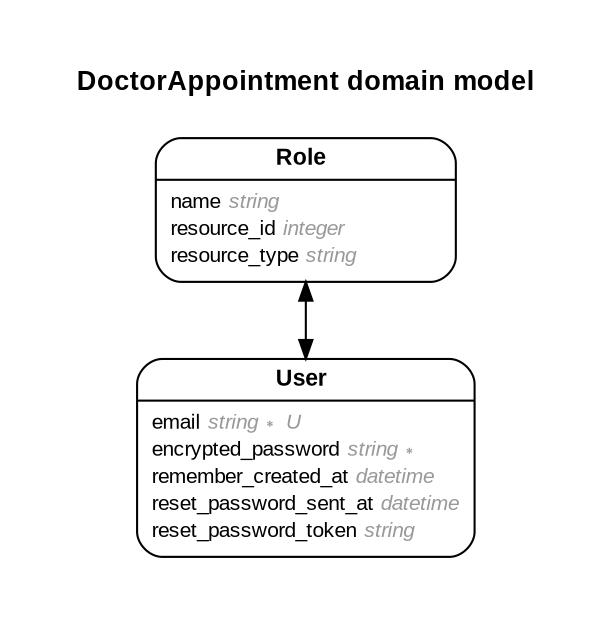 digraph DoctorAppointment {
rankdir = "LR";
ranksep = "0.5";
nodesep = "0.4";
pad = "0.4,0.4";
margin = "0,0";
concentrate = "true";
labelloc = "t";
fontsize = "13";
fontname = "Arial Bold";
splines = "spline";
node[ shape  =  "Mrecord" , fontsize  =  "10" , fontname  =  "Arial" , margin  =  "0.07,0.05" , penwidth  =  "1.0"];
edge[ fontname  =  "Arial" , fontsize  =  "7" , dir  =  "both" , arrowsize  =  "0.9" , penwidth  =  "1.0" , labelangle  =  "32" , labeldistance  =  "1.8"];
rankdir = "TB";
label = "DoctorAppointment domain model\n\n";
m_Role [label = <{<table border="0" align="center" cellspacing="0.5" cellpadding="0" width="134">
  <tr><td align="center" valign="bottom" width="130"><font face="Arial Bold" point-size="11">Role</font></td></tr>
</table>
|
<table border="0" align="left" cellspacing="2" cellpadding="0" width="134">
  <tr><td align="left" width="130" port="name">name <font face="Arial Italic" color="grey60">string</font></td></tr>
  <tr><td align="left" width="130" port="resource_id">resource_id <font face="Arial Italic" color="grey60">integer</font></td></tr>
  <tr><td align="left" width="130" port="resource_type">resource_type <font face="Arial Italic" color="grey60">string</font></td></tr>
</table>
}>];
m_User [label = <{<table border="0" align="center" cellspacing="0.5" cellpadding="0" width="134">
  <tr><td align="center" valign="bottom" width="130"><font face="Arial Bold" point-size="11">User</font></td></tr>
</table>
|
<table border="0" align="left" cellspacing="2" cellpadding="0" width="134">
  <tr><td align="left" width="130" port="email">email <font face="Arial Italic" color="grey60">string ∗ U</font></td></tr>
  <tr><td align="left" width="130" port="encrypted_password">encrypted_password <font face="Arial Italic" color="grey60">string ∗</font></td></tr>
  <tr><td align="left" width="130" port="remember_created_at">remember_created_at <font face="Arial Italic" color="grey60">datetime</font></td></tr>
  <tr><td align="left" width="130" port="reset_password_sent_at">reset_password_sent_at <font face="Arial Italic" color="grey60">datetime</font></td></tr>
  <tr><td align="left" width="130" port="reset_password_token">reset_password_token <font face="Arial Italic" color="grey60">string</font></td></tr>
</table>
}>];
  m_Role -> m_User [arrowhead = "normal", arrowtail = "normal", weight = "2"];
}
